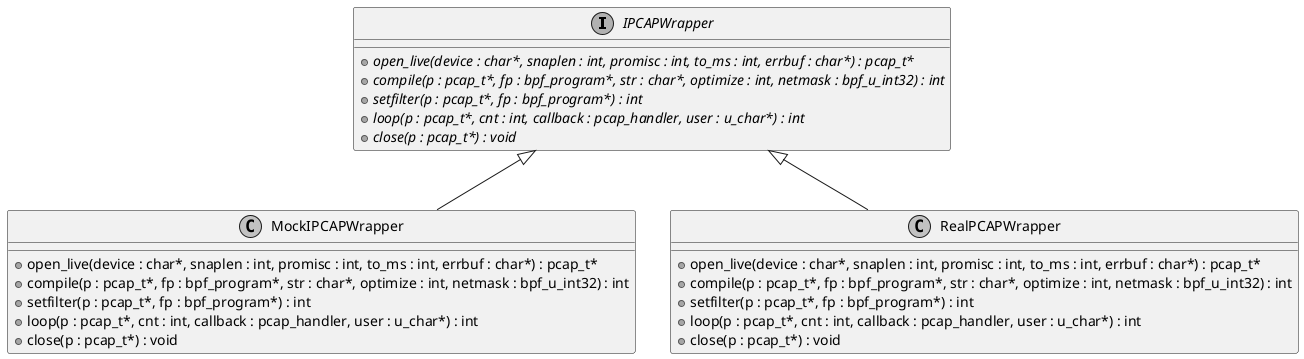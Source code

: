 @startuml wrappers
skinparam monochrome true

interface IPCAPWrapper {
    + {abstract} open_live(device : char*, snaplen : int, promisc : int, to_ms : int, errbuf : char*) : pcap_t*
    + {abstract} compile(p : pcap_t*, fp : bpf_program*, str : char*, optimize : int, netmask : bpf_u_int32) : int
    + {abstract} setfilter(p : pcap_t*, fp : bpf_program*) : int
    + {abstract} loop(p : pcap_t*, cnt : int, callback : pcap_handler, user : u_char*) : int
    + {abstract} close(p : pcap_t*) : void
}

class MockIPCAPWrapper {
    + open_live(device : char*, snaplen : int, promisc : int, to_ms : int, errbuf : char*) : pcap_t*
    + compile(p : pcap_t*, fp : bpf_program*, str : char*, optimize : int, netmask : bpf_u_int32) : int
    + setfilter(p : pcap_t*, fp : bpf_program*) : int
    + loop(p : pcap_t*, cnt : int, callback : pcap_handler, user : u_char*) : int
    + close(p : pcap_t*) : void
}

class RealPCAPWrapper {
    + open_live(device : char*, snaplen : int, promisc : int, to_ms : int, errbuf : char*) : pcap_t*
    + compile(p : pcap_t*, fp : bpf_program*, str : char*, optimize : int, netmask : bpf_u_int32) : int
    + setfilter(p : pcap_t*, fp : bpf_program*) : int
    + loop(p : pcap_t*, cnt : int, callback : pcap_handler, user : u_char*) : int
    + close(p : pcap_t*) : void
}

IPCAPWrapper <|-- MockIPCAPWrapper
IPCAPWrapper <|-- RealPCAPWrapper

@enduml

